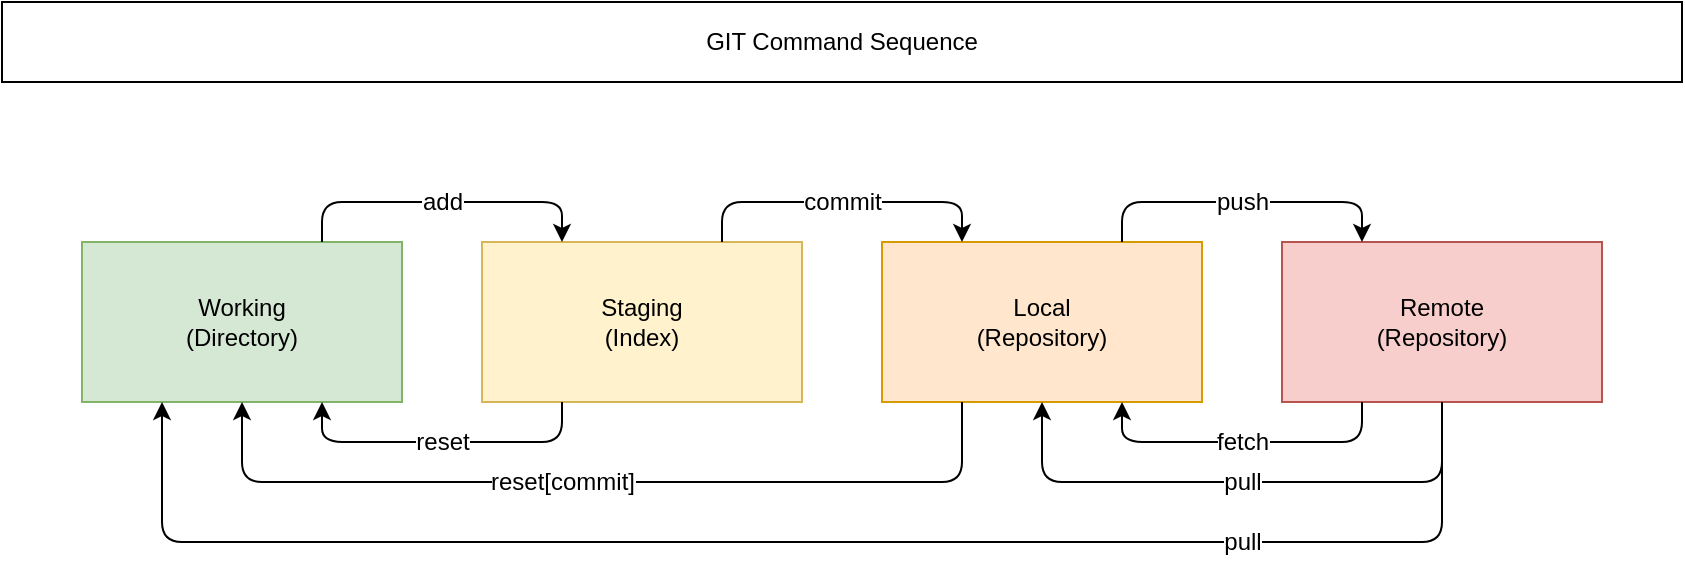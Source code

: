 <mxfile version="10.9.8" type="device"><diagram id="ma-4EcOjMxDJSuTpfdpE" name="Page-1"><mxGraphModel dx="1422" dy="801" grid="1" gridSize="10" guides="1" tooltips="1" connect="1" arrows="1" fold="1" page="1" pageScale="1" pageWidth="850" pageHeight="1100" math="0" shadow="0"><root><mxCell id="0"/><mxCell id="1" parent="0"/><mxCell id="-EciX90z6wFoFFNeEw-g-1" value="GIT Command Sequence" style="rounded=0;whiteSpace=wrap;html=1;" vertex="1" parent="1"><mxGeometry width="840" height="40" as="geometry"/></mxCell><mxCell id="-EciX90z6wFoFFNeEw-g-2" value="Working&lt;br&gt;(Directory)" style="rounded=0;whiteSpace=wrap;html=1;fillColor=#d5e8d4;strokeColor=#82b366;" vertex="1" parent="1"><mxGeometry x="40" y="120" width="160" height="80" as="geometry"/></mxCell><mxCell id="-EciX90z6wFoFFNeEw-g-3" value="Staging&lt;br&gt;(Index)" style="rounded=0;whiteSpace=wrap;html=1;fillColor=#fff2cc;strokeColor=#d6b656;" vertex="1" parent="1"><mxGeometry x="240" y="120" width="160" height="80" as="geometry"/></mxCell><mxCell id="-EciX90z6wFoFFNeEw-g-4" value="Local&lt;br&gt;(Repository)" style="rounded=0;whiteSpace=wrap;html=1;fillColor=#ffe6cc;strokeColor=#d79b00;" vertex="1" parent="1"><mxGeometry x="440" y="120" width="160" height="80" as="geometry"/></mxCell><mxCell id="-EciX90z6wFoFFNeEw-g-5" value="Remote&lt;br&gt;(Repository)" style="rounded=0;whiteSpace=wrap;html=1;fillColor=#f8cecc;strokeColor=#b85450;" vertex="1" parent="1"><mxGeometry x="640" y="120" width="160" height="80" as="geometry"/></mxCell><mxCell id="-EciX90z6wFoFFNeEw-g-7" value="" style="endArrow=classic;html=1;exitX=0.25;exitY=1;exitDx=0;exitDy=0;entryX=0.75;entryY=1;entryDx=0;entryDy=0;" edge="1" parent="1" source="-EciX90z6wFoFFNeEw-g-5" target="-EciX90z6wFoFFNeEw-g-4"><mxGeometry width="50" height="50" relative="1" as="geometry"><mxPoint x="110" y="320" as="sourcePoint"/><mxPoint x="160" y="270" as="targetPoint"/><Array as="points"><mxPoint x="680" y="220"/><mxPoint x="560" y="220"/></Array></mxGeometry></mxCell><mxCell id="-EciX90z6wFoFFNeEw-g-18" value="fetch" style="text;html=1;resizable=0;points=[];align=center;verticalAlign=middle;labelBackgroundColor=#ffffff;" vertex="1" connectable="0" parent="-EciX90z6wFoFFNeEw-g-7"><mxGeometry x="-0.138" y="2" relative="1" as="geometry"><mxPoint x="-11" y="-2" as="offset"/></mxGeometry></mxCell><mxCell id="-EciX90z6wFoFFNeEw-g-8" value="" style="endArrow=classic;html=1;entryX=0.25;entryY=0;entryDx=0;entryDy=0;exitX=0.75;exitY=0;exitDx=0;exitDy=0;" edge="1" parent="1" source="-EciX90z6wFoFFNeEw-g-2" target="-EciX90z6wFoFFNeEw-g-3"><mxGeometry width="50" height="50" relative="1" as="geometry"><mxPoint x="120" y="330" as="sourcePoint"/><mxPoint x="170" y="280" as="targetPoint"/><Array as="points"><mxPoint x="160" y="100"/><mxPoint x="280" y="100"/></Array></mxGeometry></mxCell><mxCell id="-EciX90z6wFoFFNeEw-g-9" value="add" style="text;html=1;resizable=0;points=[];align=center;verticalAlign=middle;labelBackgroundColor=#ffffff;" vertex="1" connectable="0" parent="-EciX90z6wFoFFNeEw-g-8"><mxGeometry x="0.275" y="-1" relative="1" as="geometry"><mxPoint x="-22" y="-1" as="offset"/></mxGeometry></mxCell><mxCell id="-EciX90z6wFoFFNeEw-g-10" value="" style="endArrow=classic;html=1;entryX=0.25;entryY=0;entryDx=0;entryDy=0;exitX=0.75;exitY=0;exitDx=0;exitDy=0;" edge="1" parent="1" source="-EciX90z6wFoFFNeEw-g-3" target="-EciX90z6wFoFFNeEw-g-4"><mxGeometry width="50" height="50" relative="1" as="geometry"><mxPoint x="390" y="110" as="sourcePoint"/><mxPoint x="440" y="60" as="targetPoint"/><Array as="points"><mxPoint x="360" y="100"/><mxPoint x="480" y="100"/></Array></mxGeometry></mxCell><mxCell id="-EciX90z6wFoFFNeEw-g-11" value="commit" style="text;html=1;resizable=0;points=[];align=center;verticalAlign=middle;labelBackgroundColor=#ffffff;" vertex="1" connectable="0" parent="-EciX90z6wFoFFNeEw-g-10"><mxGeometry x="0.287" relative="1" as="geometry"><mxPoint x="-23" as="offset"/></mxGeometry></mxCell><mxCell id="-EciX90z6wFoFFNeEw-g-12" value="" style="endArrow=classic;html=1;entryX=0.25;entryY=0;entryDx=0;entryDy=0;exitX=0.75;exitY=0;exitDx=0;exitDy=0;" edge="1" parent="1" source="-EciX90z6wFoFFNeEw-g-4" target="-EciX90z6wFoFFNeEw-g-5"><mxGeometry width="50" height="50" relative="1" as="geometry"><mxPoint x="600" y="105" as="sourcePoint"/><mxPoint x="650" y="55" as="targetPoint"/><Array as="points"><mxPoint x="560" y="100"/><mxPoint x="680" y="100"/></Array></mxGeometry></mxCell><mxCell id="-EciX90z6wFoFFNeEw-g-13" value="push" style="text;html=1;resizable=0;points=[];align=center;verticalAlign=middle;labelBackgroundColor=#ffffff;" vertex="1" connectable="0" parent="-EciX90z6wFoFFNeEw-g-12"><mxGeometry x="0.163" relative="1" as="geometry"><mxPoint x="-13" as="offset"/></mxGeometry></mxCell><mxCell id="-EciX90z6wFoFFNeEw-g-14" value="" style="endArrow=classic;html=1;exitX=0.25;exitY=1;exitDx=0;exitDy=0;entryX=0.75;entryY=1;entryDx=0;entryDy=0;" edge="1" parent="1" source="-EciX90z6wFoFFNeEw-g-3" target="-EciX90z6wFoFFNeEw-g-2"><mxGeometry width="50" height="50" relative="1" as="geometry"><mxPoint x="120" y="330" as="sourcePoint"/><mxPoint x="170" y="280" as="targetPoint"/><Array as="points"><mxPoint x="280" y="220"/><mxPoint x="160" y="220"/></Array></mxGeometry></mxCell><mxCell id="-EciX90z6wFoFFNeEw-g-15" value="reset" style="text;html=1;resizable=0;points=[];align=center;verticalAlign=middle;labelBackgroundColor=#ffffff;" vertex="1" connectable="0" parent="-EciX90z6wFoFFNeEw-g-14"><mxGeometry x="-0.312" y="2" relative="1" as="geometry"><mxPoint x="-25" y="-2" as="offset"/></mxGeometry></mxCell><mxCell id="-EciX90z6wFoFFNeEw-g-16" value="" style="endArrow=classic;html=1;entryX=0.5;entryY=1;entryDx=0;entryDy=0;exitX=0.25;exitY=1;exitDx=0;exitDy=0;" edge="1" parent="1" source="-EciX90z6wFoFFNeEw-g-4" target="-EciX90z6wFoFFNeEw-g-2"><mxGeometry width="50" height="50" relative="1" as="geometry"><mxPoint x="410" y="300" as="sourcePoint"/><mxPoint x="460" y="250" as="targetPoint"/><Array as="points"><mxPoint x="480" y="240"/><mxPoint x="120" y="240"/></Array></mxGeometry></mxCell><mxCell id="-EciX90z6wFoFFNeEw-g-17" value="reset[commit]" style="text;html=1;resizable=0;points=[];align=center;verticalAlign=middle;labelBackgroundColor=#ffffff;" vertex="1" connectable="0" parent="-EciX90z6wFoFFNeEw-g-16"><mxGeometry x="-0.086" y="-1" relative="1" as="geometry"><mxPoint x="-39" y="1" as="offset"/></mxGeometry></mxCell><mxCell id="-EciX90z6wFoFFNeEw-g-19" value="" style="endArrow=classic;html=1;exitX=0.5;exitY=1;exitDx=0;exitDy=0;entryX=0.5;entryY=1;entryDx=0;entryDy=0;" edge="1" parent="1" source="-EciX90z6wFoFFNeEw-g-5" target="-EciX90z6wFoFFNeEw-g-4"><mxGeometry width="50" height="50" relative="1" as="geometry"><mxPoint x="140" y="340" as="sourcePoint"/><mxPoint x="190" y="290" as="targetPoint"/><Array as="points"><mxPoint x="720" y="240"/><mxPoint x="520" y="240"/></Array></mxGeometry></mxCell><mxCell id="-EciX90z6wFoFFNeEw-g-20" value="pull" style="text;html=1;resizable=0;points=[];align=center;verticalAlign=middle;labelBackgroundColor=#ffffff;" vertex="1" connectable="0" parent="-EciX90z6wFoFFNeEw-g-19"><mxGeometry x="-0.1" y="-1" relative="1" as="geometry"><mxPoint x="-14" y="1" as="offset"/></mxGeometry></mxCell><mxCell id="-EciX90z6wFoFFNeEw-g-21" value="" style="endArrow=classic;html=1;entryX=0.25;entryY=1;entryDx=0;entryDy=0;exitX=0.5;exitY=1;exitDx=0;exitDy=0;" edge="1" parent="1" source="-EciX90z6wFoFFNeEw-g-5" target="-EciX90z6wFoFFNeEw-g-2"><mxGeometry width="50" height="50" relative="1" as="geometry"><mxPoint x="410" y="460" as="sourcePoint"/><mxPoint x="460" y="410" as="targetPoint"/><Array as="points"><mxPoint x="720" y="270"/><mxPoint x="80" y="270"/></Array></mxGeometry></mxCell><mxCell id="-EciX90z6wFoFFNeEw-g-22" value="pull" style="text;html=1;resizable=0;points=[];align=center;verticalAlign=middle;labelBackgroundColor=#ffffff;" vertex="1" connectable="0" parent="-EciX90z6wFoFFNeEw-g-21"><mxGeometry x="-0.58" y="2" relative="1" as="geometry"><mxPoint x="-6" y="-2" as="offset"/></mxGeometry></mxCell></root></mxGraphModel></diagram></mxfile>